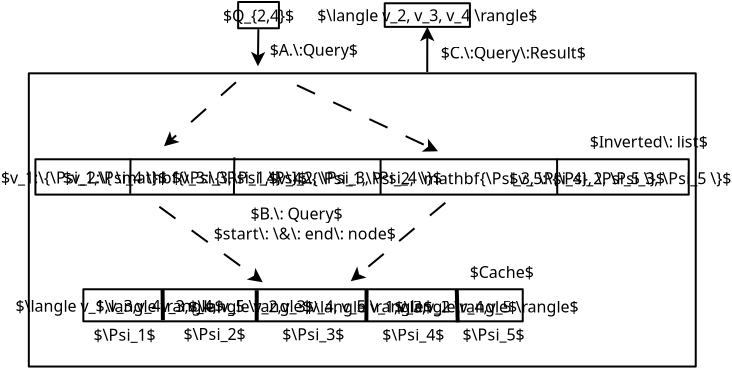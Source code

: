 <?xml version="1.0" encoding="UTF-8"?>
<dia:diagram xmlns:dia="http://www.lysator.liu.se/~alla/dia/">
  <dia:layer name="Background" visible="true" active="true">
    <dia:object type="Standard - Text" version="1" id="O0">
      <dia:attribute name="obj_pos">
        <dia:point val="14.137,16.9"/>
      </dia:attribute>
      <dia:attribute name="obj_bb">
        <dia:rectangle val="9.479,16.433;18.796,17.367"/>
      </dia:attribute>
      <dia:attribute name="text">
        <dia:composite type="text">
          <dia:attribute name="string">
            <dia:string>#$v_1:\{\Psi_1,\Psi_4 \}$#</dia:string>
          </dia:attribute>
          <dia:attribute name="font">
            <dia:font family="sans" style="0" name="Helvetica"/>
          </dia:attribute>
          <dia:attribute name="height">
            <dia:real val="1"/>
          </dia:attribute>
          <dia:attribute name="pos">
            <dia:point val="14.137,17.177"/>
          </dia:attribute>
          <dia:attribute name="color">
            <dia:color val="#000000"/>
          </dia:attribute>
          <dia:attribute name="alignment">
            <dia:enum val="1"/>
          </dia:attribute>
        </dia:composite>
      </dia:attribute>
      <dia:attribute name="valign">
        <dia:enum val="2"/>
      </dia:attribute>
    </dia:object>
    <dia:object type="Standard - Text" version="1" id="O1">
      <dia:attribute name="obj_pos">
        <dia:point val="40.925,16.938"/>
      </dia:attribute>
      <dia:attribute name="obj_bb">
        <dia:rectangle val="34.74,16.47;47.11,17.405"/>
      </dia:attribute>
      <dia:attribute name="text">
        <dia:composite type="text">
          <dia:attribute name="string">
            <dia:string>#$v_5:\{\Psi_2, \Psi_3, \Psi_5 \}$#</dia:string>
          </dia:attribute>
          <dia:attribute name="font">
            <dia:font family="sans" style="0" name="Helvetica"/>
          </dia:attribute>
          <dia:attribute name="height">
            <dia:real val="1"/>
          </dia:attribute>
          <dia:attribute name="pos">
            <dia:point val="40.925,17.215"/>
          </dia:attribute>
          <dia:attribute name="color">
            <dia:color val="#000000"/>
          </dia:attribute>
          <dia:attribute name="alignment">
            <dia:enum val="1"/>
          </dia:attribute>
        </dia:composite>
      </dia:attribute>
      <dia:attribute name="valign">
        <dia:enum val="2"/>
      </dia:attribute>
    </dia:object>
    <dia:object type="Standard - Text" version="1" id="O2">
      <dia:attribute name="obj_pos">
        <dia:point val="25.25,16.9"/>
      </dia:attribute>
      <dia:attribute name="obj_bb">
        <dia:rectangle val="17.793,16.433;32.706,17.367"/>
      </dia:attribute>
      <dia:attribute name="text">
        <dia:composite type="text">
          <dia:attribute name="string">
            <dia:string>#$v_3:\{\Psi_1,\Psi_2, \Psi_3, \Psi_4 \}$#</dia:string>
          </dia:attribute>
          <dia:attribute name="font">
            <dia:font family="sans" style="0" name="Helvetica"/>
          </dia:attribute>
          <dia:attribute name="height">
            <dia:real val="1"/>
          </dia:attribute>
          <dia:attribute name="pos">
            <dia:point val="25.25,17.177"/>
          </dia:attribute>
          <dia:attribute name="color">
            <dia:color val="#000000"/>
          </dia:attribute>
          <dia:attribute name="alignment">
            <dia:enum val="1"/>
          </dia:attribute>
        </dia:composite>
      </dia:attribute>
      <dia:attribute name="valign">
        <dia:enum val="2"/>
      </dia:attribute>
    </dia:object>
    <dia:object type="Standard - Box" version="0" id="O3">
      <dia:attribute name="obj_pos">
        <dia:point val="11.354,11.705"/>
      </dia:attribute>
      <dia:attribute name="obj_bb">
        <dia:rectangle val="11.304,11.655;44.75,26.413"/>
      </dia:attribute>
      <dia:attribute name="elem_corner">
        <dia:point val="11.354,11.705"/>
      </dia:attribute>
      <dia:attribute name="elem_width">
        <dia:real val="33.346"/>
      </dia:attribute>
      <dia:attribute name="elem_height">
        <dia:real val="14.658"/>
      </dia:attribute>
      <dia:attribute name="show_background">
        <dia:boolean val="false"/>
      </dia:attribute>
      <dia:attribute name="corner_radius">
        <dia:real val="1.175e-38"/>
      </dia:attribute>
    </dia:object>
    <dia:object type="Standard - Box" version="0" id="O4">
      <dia:attribute name="obj_pos">
        <dia:point val="11.684,16"/>
      </dia:attribute>
      <dia:attribute name="obj_bb">
        <dia:rectangle val="11.634,15.95;44.4,17.817"/>
      </dia:attribute>
      <dia:attribute name="elem_corner">
        <dia:point val="11.684,16"/>
      </dia:attribute>
      <dia:attribute name="elem_width">
        <dia:real val="32.666"/>
      </dia:attribute>
      <dia:attribute name="elem_height">
        <dia:real val="1.767"/>
      </dia:attribute>
      <dia:attribute name="border_width">
        <dia:real val="0.1"/>
      </dia:attribute>
      <dia:attribute name="show_background">
        <dia:boolean val="false"/>
      </dia:attribute>
      <dia:attribute name="corner_radius">
        <dia:real val="1.175e-38"/>
      </dia:attribute>
    </dia:object>
    <dia:object type="Standard - Text" version="1" id="O5">
      <dia:attribute name="obj_pos">
        <dia:point val="19.15,16.9"/>
      </dia:attribute>
      <dia:attribute name="obj_bb">
        <dia:rectangle val="12.279,16.397;26.045,17.403"/>
      </dia:attribute>
      <dia:attribute name="text">
        <dia:composite type="text">
          <dia:attribute name="string">
            <dia:string>#$v_2:\{ \mathbf{\Psi_3,\Psi_4} \}$#</dia:string>
          </dia:attribute>
          <dia:attribute name="font">
            <dia:font family="sans" style="0" name="Helvetica"/>
          </dia:attribute>
          <dia:attribute name="height">
            <dia:real val="1"/>
          </dia:attribute>
          <dia:attribute name="pos">
            <dia:point val="19.15,17.166"/>
          </dia:attribute>
          <dia:attribute name="color">
            <dia:color val="#000000"/>
          </dia:attribute>
          <dia:attribute name="alignment">
            <dia:enum val="1"/>
          </dia:attribute>
        </dia:composite>
      </dia:attribute>
      <dia:attribute name="valign">
        <dia:enum val="2"/>
      </dia:attribute>
    </dia:object>
    <dia:object type="Standard - Box" version="0" id="O6">
      <dia:attribute name="obj_pos">
        <dia:point val="14.081,22.5"/>
      </dia:attribute>
      <dia:attribute name="obj_bb">
        <dia:rectangle val="14.031,22.45;36.1,24.152"/>
      </dia:attribute>
      <dia:attribute name="elem_corner">
        <dia:point val="14.081,22.5"/>
      </dia:attribute>
      <dia:attribute name="elem_width">
        <dia:real val="21.969"/>
      </dia:attribute>
      <dia:attribute name="elem_height">
        <dia:real val="1.602"/>
      </dia:attribute>
      <dia:attribute name="show_background">
        <dia:boolean val="false"/>
      </dia:attribute>
      <dia:attribute name="corner_radius">
        <dia:real val="1.175e-38"/>
      </dia:attribute>
    </dia:object>
    <dia:object type="Standard - Text" version="1" id="O7">
      <dia:attribute name="obj_pos">
        <dia:point val="20.087,23.325"/>
      </dia:attribute>
      <dia:attribute name="obj_bb">
        <dia:rectangle val="14.1,22.858;26.075,23.793"/>
      </dia:attribute>
      <dia:attribute name="text">
        <dia:composite type="text">
          <dia:attribute name="string">
            <dia:string>#$\langle v_3,v_4, v_5 \rangle$#</dia:string>
          </dia:attribute>
          <dia:attribute name="font">
            <dia:font family="sans" style="0" name="Helvetica"/>
          </dia:attribute>
          <dia:attribute name="height">
            <dia:real val="1"/>
          </dia:attribute>
          <dia:attribute name="pos">
            <dia:point val="20.087,23.602"/>
          </dia:attribute>
          <dia:attribute name="color">
            <dia:color val="#000000"/>
          </dia:attribute>
          <dia:attribute name="alignment">
            <dia:enum val="1"/>
          </dia:attribute>
        </dia:composite>
      </dia:attribute>
      <dia:attribute name="valign">
        <dia:enum val="2"/>
      </dia:attribute>
    </dia:object>
    <dia:object type="Standard - Text" version="1" id="O8">
      <dia:attribute name="obj_pos">
        <dia:point val="15.887,23.312"/>
      </dia:attribute>
      <dia:attribute name="obj_bb">
        <dia:rectangle val="10.155,22.845;21.62,23.78"/>
      </dia:attribute>
      <dia:attribute name="text">
        <dia:composite type="text">
          <dia:attribute name="string">
            <dia:string>#$\langle v_1,v_3,v_4\rangle$#</dia:string>
          </dia:attribute>
          <dia:attribute name="font">
            <dia:font family="sans" style="0" name="Helvetica"/>
          </dia:attribute>
          <dia:attribute name="height">
            <dia:real val="1"/>
          </dia:attribute>
          <dia:attribute name="pos">
            <dia:point val="15.887,23.59"/>
          </dia:attribute>
          <dia:attribute name="color">
            <dia:color val="#000000"/>
          </dia:attribute>
          <dia:attribute name="alignment">
            <dia:enum val="1"/>
          </dia:attribute>
        </dia:composite>
      </dia:attribute>
      <dia:attribute name="valign">
        <dia:enum val="2"/>
      </dia:attribute>
    </dia:object>
    <dia:object type="Standard - Line" version="0" id="O9">
      <dia:attribute name="obj_pos">
        <dia:point val="18.042,22.538"/>
      </dia:attribute>
      <dia:attribute name="obj_bb">
        <dia:rectangle val="17.941,22.436;18.159,24.147"/>
      </dia:attribute>
      <dia:attribute name="conn_endpoints">
        <dia:point val="18.042,22.538"/>
        <dia:point val="18.058,24.046"/>
      </dia:attribute>
      <dia:attribute name="numcp">
        <dia:int val="1"/>
      </dia:attribute>
      <dia:attribute name="line_width">
        <dia:real val="0.2"/>
      </dia:attribute>
    </dia:object>
    <dia:object type="Standard - Line" version="0" id="O10">
      <dia:attribute name="obj_pos">
        <dia:point val="22.75,22.55"/>
      </dia:attribute>
      <dia:attribute name="obj_bb">
        <dia:rectangle val="22.648,22.45;22.85,24.209"/>
      </dia:attribute>
      <dia:attribute name="conn_endpoints">
        <dia:point val="22.75,22.55"/>
        <dia:point val="22.748,24.109"/>
      </dia:attribute>
      <dia:attribute name="numcp">
        <dia:int val="1"/>
      </dia:attribute>
      <dia:attribute name="line_width">
        <dia:real val="0.2"/>
      </dia:attribute>
    </dia:object>
    <dia:object type="Standard - Line" version="0" id="O11">
      <dia:attribute name="obj_pos">
        <dia:point val="28.242,22.538"/>
      </dia:attribute>
      <dia:attribute name="obj_bb">
        <dia:rectangle val="28.131,22.437;28.343,24.203"/>
      </dia:attribute>
      <dia:attribute name="conn_endpoints">
        <dia:point val="28.242,22.538"/>
        <dia:point val="28.231,24.103"/>
      </dia:attribute>
      <dia:attribute name="numcp">
        <dia:int val="1"/>
      </dia:attribute>
      <dia:attribute name="line_width">
        <dia:real val="0.2"/>
      </dia:attribute>
    </dia:object>
    <dia:object type="Standard - Line" version="0" id="O12">
      <dia:attribute name="obj_pos">
        <dia:point val="32.75,22.5"/>
      </dia:attribute>
      <dia:attribute name="obj_bb">
        <dia:rectangle val="32.647,22.397;32.903,24.256"/>
      </dia:attribute>
      <dia:attribute name="conn_endpoints">
        <dia:point val="32.75,22.5"/>
        <dia:point val="32.8,24.153"/>
      </dia:attribute>
      <dia:attribute name="numcp">
        <dia:int val="1"/>
      </dia:attribute>
      <dia:attribute name="line_width">
        <dia:real val="0.2"/>
      </dia:attribute>
    </dia:object>
    <dia:object type="Standard - Text" version="1" id="O13">
      <dia:attribute name="obj_pos">
        <dia:point val="16.134,24.76"/>
      </dia:attribute>
      <dia:attribute name="obj_bb">
        <dia:rectangle val="14.48,24.292;17.787,25.227"/>
      </dia:attribute>
      <dia:attribute name="text">
        <dia:composite type="text">
          <dia:attribute name="string">
            <dia:string>#$\Psi_1$#</dia:string>
          </dia:attribute>
          <dia:attribute name="font">
            <dia:font family="sans" style="0" name="Helvetica"/>
          </dia:attribute>
          <dia:attribute name="height">
            <dia:real val="1"/>
          </dia:attribute>
          <dia:attribute name="pos">
            <dia:point val="16.134,25.037"/>
          </dia:attribute>
          <dia:attribute name="color">
            <dia:color val="#000000"/>
          </dia:attribute>
          <dia:attribute name="alignment">
            <dia:enum val="1"/>
          </dia:attribute>
        </dia:composite>
      </dia:attribute>
      <dia:attribute name="valign">
        <dia:enum val="2"/>
      </dia:attribute>
    </dia:object>
    <dia:object type="Standard - Line" version="0" id="O14">
      <dia:attribute name="obj_pos">
        <dia:point val="16.438,15.963"/>
      </dia:attribute>
      <dia:attribute name="obj_bb">
        <dia:rectangle val="16.375,15.912;16.488,17.775"/>
      </dia:attribute>
      <dia:attribute name="conn_endpoints">
        <dia:point val="16.438,15.963"/>
        <dia:point val="16.425,17.725"/>
      </dia:attribute>
      <dia:attribute name="numcp">
        <dia:int val="1"/>
      </dia:attribute>
    </dia:object>
    <dia:object type="Standard - Line" version="0" id="O15">
      <dia:attribute name="obj_pos">
        <dia:point val="21.631,15.906"/>
      </dia:attribute>
      <dia:attribute name="obj_bb">
        <dia:rectangle val="21.558,15.856;21.681,17.788"/>
      </dia:attribute>
      <dia:attribute name="conn_endpoints">
        <dia:point val="21.631,15.906"/>
        <dia:point val="21.609,17.738"/>
      </dia:attribute>
      <dia:attribute name="numcp">
        <dia:int val="1"/>
      </dia:attribute>
    </dia:object>
    <dia:object type="Standard - Line" version="0" id="O16">
      <dia:attribute name="obj_pos">
        <dia:point val="28.942,16"/>
      </dia:attribute>
      <dia:attribute name="obj_bb">
        <dia:rectangle val="28.892,15.95;28.992,17.817"/>
      </dia:attribute>
      <dia:attribute name="conn_endpoints">
        <dia:point val="28.942,16"/>
        <dia:point val="28.942,17.767"/>
      </dia:attribute>
      <dia:attribute name="numcp">
        <dia:int val="1"/>
      </dia:attribute>
    </dia:object>
    <dia:object type="Standard - Line" version="0" id="O17">
      <dia:attribute name="obj_pos">
        <dia:point val="37.767,15.962"/>
      </dia:attribute>
      <dia:attribute name="obj_bb">
        <dia:rectangle val="37.716,15.911;37.825,17.825"/>
      </dia:attribute>
      <dia:attribute name="conn_endpoints">
        <dia:point val="37.767,15.962"/>
        <dia:point val="37.775,17.775"/>
      </dia:attribute>
      <dia:attribute name="numcp">
        <dia:int val="1"/>
      </dia:attribute>
    </dia:object>
    <dia:object type="Standard - Line" version="0" id="O18">
      <dia:attribute name="obj_pos">
        <dia:point val="24.76,12.3"/>
      </dia:attribute>
      <dia:attribute name="obj_bb">
        <dia:rectangle val="24.694,12.233;31.911,15.685"/>
      </dia:attribute>
      <dia:attribute name="conn_endpoints">
        <dia:point val="24.76,12.3"/>
        <dia:point val="31.81,15.6"/>
      </dia:attribute>
      <dia:attribute name="numcp">
        <dia:int val="1"/>
      </dia:attribute>
      <dia:attribute name="line_style">
        <dia:enum val="1"/>
      </dia:attribute>
      <dia:attribute name="end_arrow">
        <dia:enum val="22"/>
      </dia:attribute>
      <dia:attribute name="end_arrow_length">
        <dia:real val="0.5"/>
      </dia:attribute>
      <dia:attribute name="end_arrow_width">
        <dia:real val="0.5"/>
      </dia:attribute>
    </dia:object>
    <dia:object type="Standard - Line" version="0" id="O19">
      <dia:attribute name="obj_pos">
        <dia:point val="32.178,18.175"/>
      </dia:attribute>
      <dia:attribute name="obj_bb">
        <dia:rectangle val="27.363,18.105;32.248,22.171"/>
      </dia:attribute>
      <dia:attribute name="conn_endpoints">
        <dia:point val="32.178,18.175"/>
        <dia:point val="27.449,22.1"/>
      </dia:attribute>
      <dia:attribute name="numcp">
        <dia:int val="1"/>
      </dia:attribute>
      <dia:attribute name="line_style">
        <dia:enum val="1"/>
      </dia:attribute>
      <dia:attribute name="end_arrow">
        <dia:enum val="22"/>
      </dia:attribute>
      <dia:attribute name="end_arrow_length">
        <dia:real val="0.5"/>
      </dia:attribute>
      <dia:attribute name="end_arrow_width">
        <dia:real val="0.5"/>
      </dia:attribute>
    </dia:object>
    <dia:object type="Standard - Line" version="0" id="O20">
      <dia:attribute name="obj_pos">
        <dia:point val="17.88,18.375"/>
      </dia:attribute>
      <dia:attribute name="obj_bb">
        <dia:rectangle val="17.81,18.305;23.139,22.22"/>
      </dia:attribute>
      <dia:attribute name="conn_endpoints">
        <dia:point val="17.88,18.375"/>
        <dia:point val="23.049,22.15"/>
      </dia:attribute>
      <dia:attribute name="numcp">
        <dia:int val="1"/>
      </dia:attribute>
      <dia:attribute name="line_style">
        <dia:enum val="1"/>
      </dia:attribute>
      <dia:attribute name="end_arrow">
        <dia:enum val="22"/>
      </dia:attribute>
      <dia:attribute name="end_arrow_length">
        <dia:real val="0.5"/>
      </dia:attribute>
      <dia:attribute name="end_arrow_width">
        <dia:real val="0.5"/>
      </dia:attribute>
    </dia:object>
    <dia:object type="Standard - Text" version="1" id="O21">
      <dia:attribute name="obj_pos">
        <dia:point val="31.953,10.963"/>
      </dia:attribute>
      <dia:attribute name="obj_bb">
        <dia:rectangle val="31.953,10.219;39.77,11.153"/>
      </dia:attribute>
      <dia:attribute name="text">
        <dia:composite type="text">
          <dia:attribute name="string">
            <dia:string>#$C.\:Query\:Result$#</dia:string>
          </dia:attribute>
          <dia:attribute name="font">
            <dia:font family="sans" style="0" name="Helvetica"/>
          </dia:attribute>
          <dia:attribute name="height">
            <dia:real val="1"/>
          </dia:attribute>
          <dia:attribute name="pos">
            <dia:point val="31.953,10.963"/>
          </dia:attribute>
          <dia:attribute name="color">
            <dia:color val="#000000"/>
          </dia:attribute>
          <dia:attribute name="alignment">
            <dia:enum val="0"/>
          </dia:attribute>
        </dia:composite>
      </dia:attribute>
      <dia:attribute name="valign">
        <dia:enum val="3"/>
      </dia:attribute>
    </dia:object>
    <dia:object type="Standard - Box" version="0" id="O22">
      <dia:attribute name="obj_pos">
        <dia:point val="29.15,8.2"/>
      </dia:attribute>
      <dia:attribute name="obj_bb">
        <dia:rectangle val="29.1,8.15;33.459,9.43"/>
      </dia:attribute>
      <dia:attribute name="elem_corner">
        <dia:point val="29.15,8.2"/>
      </dia:attribute>
      <dia:attribute name="elem_width">
        <dia:real val="4.259"/>
      </dia:attribute>
      <dia:attribute name="elem_height">
        <dia:real val="1.18"/>
      </dia:attribute>
      <dia:attribute name="show_background">
        <dia:boolean val="false"/>
      </dia:attribute>
      <dia:attribute name="corner_radius">
        <dia:real val="1.175e-38"/>
      </dia:attribute>
    </dia:object>
    <dia:object type="Standard - Text" version="1" id="O23">
      <dia:attribute name="obj_pos">
        <dia:point val="31.279,8.79"/>
      </dia:attribute>
      <dia:attribute name="obj_bb">
        <dia:rectangle val="25.165,8.322;37.395,9.257"/>
      </dia:attribute>
      <dia:attribute name="text">
        <dia:composite type="text">
          <dia:attribute name="string">
            <dia:string>#$\langle v_2, v_3, v_4 \rangle$#</dia:string>
          </dia:attribute>
          <dia:attribute name="font">
            <dia:font family="sans" style="0" name="Helvetica"/>
          </dia:attribute>
          <dia:attribute name="height">
            <dia:real val="1"/>
          </dia:attribute>
          <dia:attribute name="pos">
            <dia:point val="31.279,9.067"/>
          </dia:attribute>
          <dia:attribute name="color">
            <dia:color val="#000000"/>
          </dia:attribute>
          <dia:attribute name="alignment">
            <dia:enum val="1"/>
          </dia:attribute>
        </dia:composite>
      </dia:attribute>
      <dia:attribute name="valign">
        <dia:enum val="2"/>
      </dia:attribute>
      <dia:connections>
        <dia:connection handle="0" to="O22" connection="8"/>
      </dia:connections>
    </dia:object>
    <dia:object type="Standard - Line" version="0" id="O24">
      <dia:attribute name="obj_pos">
        <dia:point val="31.279,9.38"/>
      </dia:attribute>
      <dia:attribute name="obj_bb">
        <dia:rectangle val="30.916,9.33;31.64,11.688"/>
      </dia:attribute>
      <dia:attribute name="conn_endpoints">
        <dia:point val="31.279,9.38"/>
        <dia:point val="31.275,11.637"/>
      </dia:attribute>
      <dia:attribute name="numcp">
        <dia:int val="1"/>
      </dia:attribute>
      <dia:attribute name="start_arrow">
        <dia:enum val="22"/>
      </dia:attribute>
      <dia:attribute name="start_arrow_length">
        <dia:real val="0.5"/>
      </dia:attribute>
      <dia:attribute name="start_arrow_width">
        <dia:real val="0.5"/>
      </dia:attribute>
      <dia:connections>
        <dia:connection handle="0" to="O22" connection="6"/>
      </dia:connections>
    </dia:object>
    <dia:object type="Standard - Line" version="0" id="O25">
      <dia:attribute name="obj_pos">
        <dia:point val="21.71,12.15"/>
      </dia:attribute>
      <dia:attribute name="obj_bb">
        <dia:rectangle val="18.026,12.079;21.781,15.424"/>
      </dia:attribute>
      <dia:attribute name="conn_endpoints">
        <dia:point val="21.71,12.15"/>
        <dia:point val="18.11,15.35"/>
      </dia:attribute>
      <dia:attribute name="numcp">
        <dia:int val="1"/>
      </dia:attribute>
      <dia:attribute name="line_style">
        <dia:enum val="1"/>
      </dia:attribute>
      <dia:attribute name="end_arrow">
        <dia:enum val="22"/>
      </dia:attribute>
      <dia:attribute name="end_arrow_length">
        <dia:real val="0.5"/>
      </dia:attribute>
      <dia:attribute name="end_arrow_width">
        <dia:real val="0.5"/>
      </dia:attribute>
    </dia:object>
    <dia:object type="Standard - Text" version="1" id="O26">
      <dia:attribute name="obj_pos">
        <dia:point val="30.463,23.356"/>
      </dia:attribute>
      <dia:attribute name="obj_bb">
        <dia:rectangle val="24.604,22.889;36.324,23.824"/>
      </dia:attribute>
      <dia:attribute name="text">
        <dia:composite type="text">
          <dia:attribute name="string">
            <dia:string>#$\langle v_1,v_3,v_2 \rangle$#</dia:string>
          </dia:attribute>
          <dia:attribute name="font">
            <dia:font family="sans" style="0" name="Helvetica"/>
          </dia:attribute>
          <dia:attribute name="height">
            <dia:real val="1"/>
          </dia:attribute>
          <dia:attribute name="pos">
            <dia:point val="30.463,23.634"/>
          </dia:attribute>
          <dia:attribute name="color">
            <dia:color val="#000000"/>
          </dia:attribute>
          <dia:attribute name="alignment">
            <dia:enum val="1"/>
          </dia:attribute>
        </dia:composite>
      </dia:attribute>
      <dia:attribute name="valign">
        <dia:enum val="2"/>
      </dia:attribute>
    </dia:object>
    <dia:object type="Standard - Text" version="1" id="O27">
      <dia:attribute name="obj_pos">
        <dia:point val="25.437,23.337"/>
      </dia:attribute>
      <dia:attribute name="obj_bb">
        <dia:rectangle val="18.631,22.87;32.243,23.805"/>
      </dia:attribute>
      <dia:attribute name="text">
        <dia:composite type="text">
          <dia:attribute name="string">
            <dia:string>#$\langle v_2,v_3,v_4, v_5 \rangle$#</dia:string>
          </dia:attribute>
          <dia:attribute name="font">
            <dia:font family="sans" style="0" name="Helvetica"/>
          </dia:attribute>
          <dia:attribute name="height">
            <dia:real val="1"/>
          </dia:attribute>
          <dia:attribute name="pos">
            <dia:point val="25.437,23.615"/>
          </dia:attribute>
          <dia:attribute name="color">
            <dia:color val="#000000"/>
          </dia:attribute>
          <dia:attribute name="alignment">
            <dia:enum val="1"/>
          </dia:attribute>
        </dia:composite>
      </dia:attribute>
      <dia:attribute name="valign">
        <dia:enum val="2"/>
      </dia:attribute>
    </dia:object>
    <dia:object type="Standard - Text" version="1" id="O28">
      <dia:attribute name="obj_pos">
        <dia:point val="34.239,23.356"/>
      </dia:attribute>
      <dia:attribute name="obj_bb">
        <dia:rectangle val="29.197,22.889;39.28,23.824"/>
      </dia:attribute>
      <dia:attribute name="text">
        <dia:composite type="text">
          <dia:attribute name="string">
            <dia:string>#$\langle v_4,v_5 \rangle$#</dia:string>
          </dia:attribute>
          <dia:attribute name="font">
            <dia:font family="sans" style="0" name="Helvetica"/>
          </dia:attribute>
          <dia:attribute name="height">
            <dia:real val="1"/>
          </dia:attribute>
          <dia:attribute name="pos">
            <dia:point val="34.239,23.634"/>
          </dia:attribute>
          <dia:attribute name="color">
            <dia:color val="#000000"/>
          </dia:attribute>
          <dia:attribute name="alignment">
            <dia:enum val="1"/>
          </dia:attribute>
        </dia:composite>
      </dia:attribute>
      <dia:attribute name="valign">
        <dia:enum val="2"/>
      </dia:attribute>
    </dia:object>
    <dia:object type="Standard - Text" version="1" id="O29">
      <dia:attribute name="obj_pos">
        <dia:point val="20.635,24.731"/>
      </dia:attribute>
      <dia:attribute name="obj_bb">
        <dia:rectangle val="18.981,24.264;22.288,25.199"/>
      </dia:attribute>
      <dia:attribute name="text">
        <dia:composite type="text">
          <dia:attribute name="string">
            <dia:string>#$\Psi_2$#</dia:string>
          </dia:attribute>
          <dia:attribute name="font">
            <dia:font family="sans" style="0" name="Helvetica"/>
          </dia:attribute>
          <dia:attribute name="height">
            <dia:real val="1"/>
          </dia:attribute>
          <dia:attribute name="pos">
            <dia:point val="20.635,25.009"/>
          </dia:attribute>
          <dia:attribute name="color">
            <dia:color val="#000000"/>
          </dia:attribute>
          <dia:attribute name="alignment">
            <dia:enum val="1"/>
          </dia:attribute>
        </dia:composite>
      </dia:attribute>
      <dia:attribute name="valign">
        <dia:enum val="2"/>
      </dia:attribute>
    </dia:object>
    <dia:object type="Standard - Text" version="1" id="O30">
      <dia:attribute name="obj_pos">
        <dia:point val="30.573,24.756"/>
      </dia:attribute>
      <dia:attribute name="obj_bb">
        <dia:rectangle val="28.92,24.289;32.227,25.224"/>
      </dia:attribute>
      <dia:attribute name="text">
        <dia:composite type="text">
          <dia:attribute name="string">
            <dia:string>#$\Psi_4$#</dia:string>
          </dia:attribute>
          <dia:attribute name="font">
            <dia:font family="sans" style="0" name="Helvetica"/>
          </dia:attribute>
          <dia:attribute name="height">
            <dia:real val="1"/>
          </dia:attribute>
          <dia:attribute name="pos">
            <dia:point val="30.573,25.034"/>
          </dia:attribute>
          <dia:attribute name="color">
            <dia:color val="#000000"/>
          </dia:attribute>
          <dia:attribute name="alignment">
            <dia:enum val="1"/>
          </dia:attribute>
        </dia:composite>
      </dia:attribute>
      <dia:attribute name="valign">
        <dia:enum val="2"/>
      </dia:attribute>
    </dia:object>
    <dia:object type="Standard - Text" version="1" id="O31">
      <dia:attribute name="obj_pos">
        <dia:point val="25.574,24.736"/>
      </dia:attribute>
      <dia:attribute name="obj_bb">
        <dia:rectangle val="23.92,24.269;27.227,25.204"/>
      </dia:attribute>
      <dia:attribute name="text">
        <dia:composite type="text">
          <dia:attribute name="string">
            <dia:string>#$\Psi_3$#</dia:string>
          </dia:attribute>
          <dia:attribute name="font">
            <dia:font family="sans" style="0" name="Helvetica"/>
          </dia:attribute>
          <dia:attribute name="height">
            <dia:real val="1"/>
          </dia:attribute>
          <dia:attribute name="pos">
            <dia:point val="25.574,25.014"/>
          </dia:attribute>
          <dia:attribute name="color">
            <dia:color val="#000000"/>
          </dia:attribute>
          <dia:attribute name="alignment">
            <dia:enum val="1"/>
          </dia:attribute>
        </dia:composite>
      </dia:attribute>
      <dia:attribute name="valign">
        <dia:enum val="2"/>
      </dia:attribute>
    </dia:object>
    <dia:object type="Standard - Text" version="1" id="O32">
      <dia:attribute name="obj_pos">
        <dia:point val="34.586,24.744"/>
      </dia:attribute>
      <dia:attribute name="obj_bb">
        <dia:rectangle val="32.932,24.276;36.239,25.211"/>
      </dia:attribute>
      <dia:attribute name="text">
        <dia:composite type="text">
          <dia:attribute name="string">
            <dia:string>#$\Psi_5$#</dia:string>
          </dia:attribute>
          <dia:attribute name="font">
            <dia:font family="sans" style="0" name="Helvetica"/>
          </dia:attribute>
          <dia:attribute name="height">
            <dia:real val="1"/>
          </dia:attribute>
          <dia:attribute name="pos">
            <dia:point val="34.586,25.021"/>
          </dia:attribute>
          <dia:attribute name="color">
            <dia:color val="#000000"/>
          </dia:attribute>
          <dia:attribute name="alignment">
            <dia:enum val="1"/>
          </dia:attribute>
        </dia:composite>
      </dia:attribute>
      <dia:attribute name="valign">
        <dia:enum val="2"/>
      </dia:attribute>
    </dia:object>
    <dia:object type="Standard - Text" version="1" id="O33">
      <dia:attribute name="obj_pos">
        <dia:point val="23.398,10.821"/>
      </dia:attribute>
      <dia:attribute name="obj_bb">
        <dia:rectangle val="23.398,10.076;28.178,11.011"/>
      </dia:attribute>
      <dia:attribute name="text">
        <dia:composite type="text">
          <dia:attribute name="string">
            <dia:string>#$A.\:Query$#</dia:string>
          </dia:attribute>
          <dia:attribute name="font">
            <dia:font family="sans" style="0" name="Helvetica"/>
          </dia:attribute>
          <dia:attribute name="height">
            <dia:real val="1"/>
          </dia:attribute>
          <dia:attribute name="pos">
            <dia:point val="23.398,10.821"/>
          </dia:attribute>
          <dia:attribute name="color">
            <dia:color val="#000000"/>
          </dia:attribute>
          <dia:attribute name="alignment">
            <dia:enum val="0"/>
          </dia:attribute>
        </dia:composite>
      </dia:attribute>
      <dia:attribute name="valign">
        <dia:enum val="3"/>
      </dia:attribute>
    </dia:object>
    <dia:object type="Standard - Box" version="0" id="O34">
      <dia:attribute name="obj_pos">
        <dia:point val="21.82,8.137"/>
      </dia:attribute>
      <dia:attribute name="obj_bb">
        <dia:rectangle val="21.77,8.088;23.909,9.5"/>
      </dia:attribute>
      <dia:attribute name="elem_corner">
        <dia:point val="21.82,8.137"/>
      </dia:attribute>
      <dia:attribute name="elem_width">
        <dia:real val="2.039"/>
      </dia:attribute>
      <dia:attribute name="elem_height">
        <dia:real val="1.313"/>
      </dia:attribute>
      <dia:attribute name="show_background">
        <dia:boolean val="false"/>
      </dia:attribute>
      <dia:attribute name="corner_radius">
        <dia:real val="1.175e-38"/>
      </dia:attribute>
    </dia:object>
    <dia:object type="Standard - Line" version="0" id="O35">
      <dia:attribute name="obj_pos">
        <dia:point val="22.831,9.499"/>
      </dia:attribute>
      <dia:attribute name="obj_bb">
        <dia:rectangle val="22.455,9.448;23.178,11.462"/>
      </dia:attribute>
      <dia:attribute name="conn_endpoints">
        <dia:point val="22.831,9.499"/>
        <dia:point val="22.809,11.35"/>
      </dia:attribute>
      <dia:attribute name="numcp">
        <dia:int val="1"/>
      </dia:attribute>
      <dia:attribute name="end_arrow">
        <dia:enum val="22"/>
      </dia:attribute>
      <dia:attribute name="end_arrow_length">
        <dia:real val="0.5"/>
      </dia:attribute>
      <dia:attribute name="end_arrow_width">
        <dia:real val="0.5"/>
      </dia:attribute>
      <dia:connections>
        <dia:connection handle="0" to="O34" connection="8"/>
      </dia:connections>
    </dia:object>
    <dia:object type="Standard - Text" version="1" id="O36">
      <dia:attribute name="obj_pos">
        <dia:point val="33.4,21.933"/>
      </dia:attribute>
      <dia:attribute name="obj_bb">
        <dia:rectangle val="33.4,21.188;36.907,22.122"/>
      </dia:attribute>
      <dia:attribute name="text">
        <dia:composite type="text">
          <dia:attribute name="string">
            <dia:string>#$Cache$#</dia:string>
          </dia:attribute>
          <dia:attribute name="font">
            <dia:font family="sans" style="0" name="Helvetica"/>
          </dia:attribute>
          <dia:attribute name="height">
            <dia:real val="1"/>
          </dia:attribute>
          <dia:attribute name="pos">
            <dia:point val="33.4,21.933"/>
          </dia:attribute>
          <dia:attribute name="color">
            <dia:color val="#000000"/>
          </dia:attribute>
          <dia:attribute name="alignment">
            <dia:enum val="0"/>
          </dia:attribute>
        </dia:composite>
      </dia:attribute>
      <dia:attribute name="valign">
        <dia:enum val="3"/>
      </dia:attribute>
    </dia:object>
    <dia:object type="Standard - Text" version="1" id="O37">
      <dia:attribute name="obj_pos">
        <dia:point val="39.4,15.412"/>
      </dia:attribute>
      <dia:attribute name="obj_bb">
        <dia:rectangle val="39.4,14.668;45.74,15.602"/>
      </dia:attribute>
      <dia:attribute name="text">
        <dia:composite type="text">
          <dia:attribute name="string">
            <dia:string>#$Inverted\: list$#</dia:string>
          </dia:attribute>
          <dia:attribute name="font">
            <dia:font family="sans" style="0" name="Helvetica"/>
          </dia:attribute>
          <dia:attribute name="height">
            <dia:real val="1"/>
          </dia:attribute>
          <dia:attribute name="pos">
            <dia:point val="39.4,15.412"/>
          </dia:attribute>
          <dia:attribute name="color">
            <dia:color val="#000000"/>
          </dia:attribute>
          <dia:attribute name="alignment">
            <dia:enum val="0"/>
          </dia:attribute>
        </dia:composite>
      </dia:attribute>
      <dia:attribute name="valign">
        <dia:enum val="3"/>
      </dia:attribute>
    </dia:object>
    <dia:object type="Standard - Text" version="1" id="O38">
      <dia:attribute name="obj_pos">
        <dia:point val="22.84,8.794"/>
      </dia:attribute>
      <dia:attribute name="obj_bb">
        <dia:rectangle val="20.667,8.326;25.012,9.261"/>
      </dia:attribute>
      <dia:attribute name="text">
        <dia:composite type="text">
          <dia:attribute name="string">
            <dia:string>#$Q_{2,4}$#</dia:string>
          </dia:attribute>
          <dia:attribute name="font">
            <dia:font family="sans" style="0" name="Helvetica"/>
          </dia:attribute>
          <dia:attribute name="height">
            <dia:real val="1"/>
          </dia:attribute>
          <dia:attribute name="pos">
            <dia:point val="22.84,9.071"/>
          </dia:attribute>
          <dia:attribute name="color">
            <dia:color val="#000000"/>
          </dia:attribute>
          <dia:attribute name="alignment">
            <dia:enum val="1"/>
          </dia:attribute>
        </dia:composite>
      </dia:attribute>
      <dia:attribute name="valign">
        <dia:enum val="2"/>
      </dia:attribute>
      <dia:connections>
        <dia:connection handle="0" to="O34" connection="8"/>
      </dia:connections>
    </dia:object>
    <dia:object type="Standard - Text" version="1" id="O39">
      <dia:attribute name="obj_pos">
        <dia:point val="33.25,16.938"/>
      </dia:attribute>
      <dia:attribute name="obj_bb">
        <dia:rectangle val="22.31,16.435;44.213,17.44"/>
      </dia:attribute>
      <dia:attribute name="text">
        <dia:composite type="text">
          <dia:attribute name="string">
            <dia:string>#$v_4:\{\Psi_1,\Psi_2, \mathbf{\Psi_3, \Psi_4}, \Psi_5 \}$#</dia:string>
          </dia:attribute>
          <dia:attribute name="font">
            <dia:font family="sans" style="0" name="Helvetica"/>
          </dia:attribute>
          <dia:attribute name="height">
            <dia:real val="1"/>
          </dia:attribute>
          <dia:attribute name="pos">
            <dia:point val="33.25,17.203"/>
          </dia:attribute>
          <dia:attribute name="color">
            <dia:color val="#000000"/>
          </dia:attribute>
          <dia:attribute name="alignment">
            <dia:enum val="1"/>
          </dia:attribute>
        </dia:composite>
      </dia:attribute>
      <dia:attribute name="valign">
        <dia:enum val="2"/>
      </dia:attribute>
    </dia:object>
    <dia:object type="Standard - Text" version="1" id="O40">
      <dia:attribute name="obj_pos">
        <dia:point val="24.739,18.696"/>
      </dia:attribute>
      <dia:attribute name="obj_bb">
        <dia:rectangle val="22.212,18.229;27.265,19.164"/>
      </dia:attribute>
      <dia:attribute name="text">
        <dia:composite type="text">
          <dia:attribute name="string">
            <dia:string>#$B.\: Query$#</dia:string>
          </dia:attribute>
          <dia:attribute name="font">
            <dia:font family="sans" style="0" name="Helvetica"/>
          </dia:attribute>
          <dia:attribute name="height">
            <dia:real val="1"/>
          </dia:attribute>
          <dia:attribute name="pos">
            <dia:point val="24.739,18.974"/>
          </dia:attribute>
          <dia:attribute name="color">
            <dia:color val="#000000"/>
          </dia:attribute>
          <dia:attribute name="alignment">
            <dia:enum val="1"/>
          </dia:attribute>
        </dia:composite>
      </dia:attribute>
      <dia:attribute name="valign">
        <dia:enum val="2"/>
      </dia:attribute>
    </dia:object>
    <dia:object type="Standard - Text" version="1" id="O41">
      <dia:attribute name="obj_pos">
        <dia:point val="25.15,19.7"/>
      </dia:attribute>
      <dia:attribute name="obj_bb">
        <dia:rectangle val="20.316,19.233;29.984,20.168"/>
      </dia:attribute>
      <dia:attribute name="text">
        <dia:composite type="text">
          <dia:attribute name="string">
            <dia:string>#$start\: \&amp;\: end\: node$#</dia:string>
          </dia:attribute>
          <dia:attribute name="font">
            <dia:font family="sans" style="0" name="Helvetica"/>
          </dia:attribute>
          <dia:attribute name="height">
            <dia:real val="1"/>
          </dia:attribute>
          <dia:attribute name="pos">
            <dia:point val="25.15,19.977"/>
          </dia:attribute>
          <dia:attribute name="color">
            <dia:color val="#000000"/>
          </dia:attribute>
          <dia:attribute name="alignment">
            <dia:enum val="1"/>
          </dia:attribute>
        </dia:composite>
      </dia:attribute>
      <dia:attribute name="valign">
        <dia:enum val="2"/>
      </dia:attribute>
    </dia:object>
  </dia:layer>
</dia:diagram>
